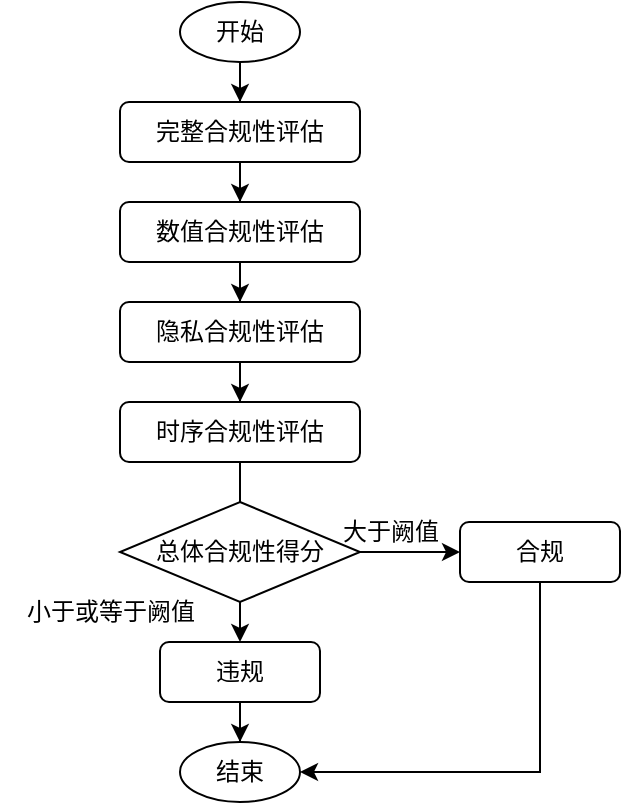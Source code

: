 <mxfile version="22.1.7" type="github" pages="4">
  <diagram name="第 1 页" id="duYfF738FFXLdUVlWwJw">
    <mxGraphModel dx="808" dy="350" grid="1" gridSize="10" guides="1" tooltips="1" connect="1" arrows="1" fold="1" page="1" pageScale="1" pageWidth="827" pageHeight="1169" math="0" shadow="0">
      <root>
        <mxCell id="0" />
        <mxCell id="1" parent="0" />
        <mxCell id="S93av5Pd2ih0I8A_oCEs-7" style="edgeStyle=orthogonalEdgeStyle;rounded=0;orthogonalLoop=1;jettySize=auto;html=1;" parent="1" source="S93av5Pd2ih0I8A_oCEs-1" target="S93av5Pd2ih0I8A_oCEs-2" edge="1">
          <mxGeometry relative="1" as="geometry" />
        </mxCell>
        <mxCell id="S93av5Pd2ih0I8A_oCEs-1" value="完整合规性评估" style="rounded=1;whiteSpace=wrap;html=1;" parent="1" vertex="1">
          <mxGeometry x="240" y="160" width="120" height="30" as="geometry" />
        </mxCell>
        <mxCell id="S93av5Pd2ih0I8A_oCEs-8" style="edgeStyle=orthogonalEdgeStyle;rounded=0;orthogonalLoop=1;jettySize=auto;html=1;" parent="1" source="S93av5Pd2ih0I8A_oCEs-2" target="S93av5Pd2ih0I8A_oCEs-4" edge="1">
          <mxGeometry relative="1" as="geometry" />
        </mxCell>
        <mxCell id="S93av5Pd2ih0I8A_oCEs-2" value="数值合规性评估" style="rounded=1;whiteSpace=wrap;html=1;" parent="1" vertex="1">
          <mxGeometry x="240" y="210" width="120" height="30" as="geometry" />
        </mxCell>
        <mxCell id="S93av5Pd2ih0I8A_oCEs-10" style="edgeStyle=orthogonalEdgeStyle;rounded=0;orthogonalLoop=1;jettySize=auto;html=1;entryX=0.5;entryY=0;entryDx=0;entryDy=0;" parent="1" source="S93av5Pd2ih0I8A_oCEs-3" edge="1">
          <mxGeometry relative="1" as="geometry">
            <mxPoint x="300" y="400" as="targetPoint" />
          </mxGeometry>
        </mxCell>
        <mxCell id="S93av5Pd2ih0I8A_oCEs-3" value="时序合规性评估" style="rounded=1;whiteSpace=wrap;html=1;" parent="1" vertex="1">
          <mxGeometry x="240" y="310" width="120" height="30" as="geometry" />
        </mxCell>
        <mxCell id="S93av5Pd2ih0I8A_oCEs-9" style="edgeStyle=orthogonalEdgeStyle;rounded=0;orthogonalLoop=1;jettySize=auto;html=1;entryX=0.5;entryY=0;entryDx=0;entryDy=0;" parent="1" source="S93av5Pd2ih0I8A_oCEs-4" target="S93av5Pd2ih0I8A_oCEs-3" edge="1">
          <mxGeometry relative="1" as="geometry" />
        </mxCell>
        <mxCell id="S93av5Pd2ih0I8A_oCEs-4" value="隐私合规性评估" style="rounded=1;whiteSpace=wrap;html=1;" parent="1" vertex="1">
          <mxGeometry x="240" y="260" width="120" height="30" as="geometry" />
        </mxCell>
        <mxCell id="S93av5Pd2ih0I8A_oCEs-12" style="edgeStyle=orthogonalEdgeStyle;rounded=0;orthogonalLoop=1;jettySize=auto;html=1;entryX=0.5;entryY=0;entryDx=0;entryDy=0;" parent="1" source="S93av5Pd2ih0I8A_oCEs-11" target="S93av5Pd2ih0I8A_oCEs-1" edge="1">
          <mxGeometry relative="1" as="geometry" />
        </mxCell>
        <mxCell id="S93av5Pd2ih0I8A_oCEs-11" value="开始" style="ellipse;whiteSpace=wrap;html=1;" parent="1" vertex="1">
          <mxGeometry x="270" y="110" width="60" height="30" as="geometry" />
        </mxCell>
        <mxCell id="S93av5Pd2ih0I8A_oCEs-13" value="结束" style="ellipse;whiteSpace=wrap;html=1;" parent="1" vertex="1">
          <mxGeometry x="270" y="480" width="60" height="30" as="geometry" />
        </mxCell>
        <mxCell id="RI4J65ae3wJjC9MfnjZI-4" style="edgeStyle=orthogonalEdgeStyle;rounded=0;orthogonalLoop=1;jettySize=auto;html=1;exitX=1;exitY=0.5;exitDx=0;exitDy=0;" edge="1" parent="1" source="RI4J65ae3wJjC9MfnjZI-1" target="RI4J65ae3wJjC9MfnjZI-2">
          <mxGeometry relative="1" as="geometry" />
        </mxCell>
        <mxCell id="RI4J65ae3wJjC9MfnjZI-6" style="edgeStyle=orthogonalEdgeStyle;rounded=0;orthogonalLoop=1;jettySize=auto;html=1;exitX=0.5;exitY=1;exitDx=0;exitDy=0;entryX=0.5;entryY=0;entryDx=0;entryDy=0;" edge="1" parent="1" source="RI4J65ae3wJjC9MfnjZI-1" target="RI4J65ae3wJjC9MfnjZI-3">
          <mxGeometry relative="1" as="geometry" />
        </mxCell>
        <mxCell id="RI4J65ae3wJjC9MfnjZI-1" value="总体合规性得分" style="rhombus;whiteSpace=wrap;html=1;" vertex="1" parent="1">
          <mxGeometry x="240" y="360" width="120" height="50" as="geometry" />
        </mxCell>
        <mxCell id="RI4J65ae3wJjC9MfnjZI-9" style="edgeStyle=orthogonalEdgeStyle;rounded=0;orthogonalLoop=1;jettySize=auto;html=1;entryX=1;entryY=0.5;entryDx=0;entryDy=0;" edge="1" parent="1" source="RI4J65ae3wJjC9MfnjZI-2" target="S93av5Pd2ih0I8A_oCEs-13">
          <mxGeometry relative="1" as="geometry">
            <Array as="points">
              <mxPoint x="450" y="495" />
            </Array>
          </mxGeometry>
        </mxCell>
        <mxCell id="RI4J65ae3wJjC9MfnjZI-2" value="合规" style="rounded=1;whiteSpace=wrap;html=1;" vertex="1" parent="1">
          <mxGeometry x="410" y="370" width="80" height="30" as="geometry" />
        </mxCell>
        <mxCell id="RI4J65ae3wJjC9MfnjZI-8" style="edgeStyle=orthogonalEdgeStyle;rounded=0;orthogonalLoop=1;jettySize=auto;html=1;entryX=0.5;entryY=0;entryDx=0;entryDy=0;" edge="1" parent="1" source="RI4J65ae3wJjC9MfnjZI-3" target="S93av5Pd2ih0I8A_oCEs-13">
          <mxGeometry relative="1" as="geometry" />
        </mxCell>
        <mxCell id="RI4J65ae3wJjC9MfnjZI-3" value="违规" style="rounded=1;whiteSpace=wrap;html=1;" vertex="1" parent="1">
          <mxGeometry x="260" y="430" width="80" height="30" as="geometry" />
        </mxCell>
        <mxCell id="RI4J65ae3wJjC9MfnjZI-5" value="大于阙值" style="text;html=1;align=center;verticalAlign=middle;resizable=0;points=[];autosize=1;strokeColor=none;fillColor=none;" vertex="1" parent="1">
          <mxGeometry x="340" y="360" width="70" height="30" as="geometry" />
        </mxCell>
        <mxCell id="RI4J65ae3wJjC9MfnjZI-7" value="小于或等于阙值" style="text;html=1;align=center;verticalAlign=middle;resizable=0;points=[];autosize=1;strokeColor=none;fillColor=none;" vertex="1" parent="1">
          <mxGeometry x="180" y="400" width="110" height="30" as="geometry" />
        </mxCell>
      </root>
    </mxGraphModel>
  </diagram>
  <diagram id="mF9gMwfxwTOwPjRndG5x" name="第 2 页">
    <mxGraphModel dx="808" dy="350" grid="1" gridSize="10" guides="1" tooltips="1" connect="1" arrows="1" fold="1" page="1" pageScale="1" pageWidth="827" pageHeight="1169" math="0" shadow="0">
      <root>
        <mxCell id="0" />
        <mxCell id="1" parent="0" />
        <mxCell id="R7eW29wTfnAi3ksOzGpQ-1" value="" style="shape=table;startSize=0;container=1;collapsible=0;childLayout=tableLayout;" parent="1" vertex="1">
          <mxGeometry x="80" y="110" width="320" height="240" as="geometry" />
        </mxCell>
        <mxCell id="R7eW29wTfnAi3ksOzGpQ-2" value="" style="shape=tableRow;horizontal=0;startSize=0;swimlaneHead=0;swimlaneBody=0;strokeColor=inherit;top=0;left=0;bottom=0;right=0;collapsible=0;dropTarget=0;fillColor=none;points=[[0,0.5],[1,0.5]];portConstraint=eastwest;" parent="R7eW29wTfnAi3ksOzGpQ-1" vertex="1">
          <mxGeometry width="320" height="40" as="geometry" />
        </mxCell>
        <mxCell id="R7eW29wTfnAi3ksOzGpQ-3" value="样品名称" style="shape=partialRectangle;html=1;whiteSpace=wrap;connectable=0;strokeColor=inherit;overflow=hidden;fillColor=none;top=0;left=0;bottom=0;right=0;pointerEvents=1;" parent="R7eW29wTfnAi3ksOzGpQ-2" vertex="1">
          <mxGeometry width="60" height="40" as="geometry">
            <mxRectangle width="60" height="40" as="alternateBounds" />
          </mxGeometry>
        </mxCell>
        <mxCell id="R7eW29wTfnAi3ksOzGpQ-4" value="氢化煤油" style="shape=partialRectangle;html=1;whiteSpace=wrap;connectable=0;strokeColor=inherit;overflow=hidden;fillColor=none;top=0;left=0;bottom=0;right=0;pointerEvents=1;" parent="R7eW29wTfnAi3ksOzGpQ-2" vertex="1">
          <mxGeometry x="60" width="100" height="40" as="geometry">
            <mxRectangle width="100" height="40" as="alternateBounds" />
          </mxGeometry>
        </mxCell>
        <mxCell id="R7eW29wTfnAi3ksOzGpQ-5" value="测试编号" style="shape=partialRectangle;html=1;whiteSpace=wrap;connectable=0;strokeColor=inherit;overflow=hidden;fillColor=none;top=0;left=0;bottom=0;right=0;pointerEvents=1;" parent="R7eW29wTfnAi3ksOzGpQ-2" vertex="1">
          <mxGeometry x="160" width="60" height="40" as="geometry">
            <mxRectangle width="60" height="40" as="alternateBounds" />
          </mxGeometry>
        </mxCell>
        <mxCell id="R7eW29wTfnAi3ksOzGpQ-6" value="xxxx-xxxx" style="shape=partialRectangle;html=1;whiteSpace=wrap;connectable=0;strokeColor=inherit;overflow=hidden;fillColor=none;top=0;left=0;bottom=0;right=0;pointerEvents=1;" parent="R7eW29wTfnAi3ksOzGpQ-2" vertex="1">
          <mxGeometry x="220" width="100" height="40" as="geometry">
            <mxRectangle width="100" height="40" as="alternateBounds" />
          </mxGeometry>
        </mxCell>
        <mxCell id="R7eW29wTfnAi3ksOzGpQ-7" value="" style="shape=tableRow;horizontal=0;startSize=0;swimlaneHead=0;swimlaneBody=0;strokeColor=inherit;top=0;left=0;bottom=0;right=0;collapsible=0;dropTarget=0;fillColor=none;points=[[0,0.5],[1,0.5]];portConstraint=eastwest;" parent="R7eW29wTfnAi3ksOzGpQ-1" vertex="1">
          <mxGeometry y="40" width="320" height="40" as="geometry" />
        </mxCell>
        <mxCell id="R7eW29wTfnAi3ksOzGpQ-8" value="委托单位" style="shape=partialRectangle;html=1;whiteSpace=wrap;connectable=0;strokeColor=inherit;overflow=hidden;fillColor=none;top=0;left=0;bottom=0;right=0;pointerEvents=1;" parent="R7eW29wTfnAi3ksOzGpQ-7" vertex="1">
          <mxGeometry width="60" height="40" as="geometry">
            <mxRectangle width="60" height="40" as="alternateBounds" />
          </mxGeometry>
        </mxCell>
        <mxCell id="R7eW29wTfnAi3ksOzGpQ-9" value="公司A" style="shape=partialRectangle;html=1;whiteSpace=wrap;connectable=0;strokeColor=inherit;overflow=hidden;fillColor=none;top=0;left=0;bottom=0;right=0;pointerEvents=1;" parent="R7eW29wTfnAi3ksOzGpQ-7" vertex="1">
          <mxGeometry x="60" width="100" height="40" as="geometry">
            <mxRectangle width="100" height="40" as="alternateBounds" />
          </mxGeometry>
        </mxCell>
        <mxCell id="R7eW29wTfnAi3ksOzGpQ-10" value="委托单位地址" style="shape=partialRectangle;html=1;whiteSpace=wrap;connectable=0;strokeColor=inherit;overflow=hidden;fillColor=none;top=0;left=0;bottom=0;right=0;pointerEvents=1;" parent="R7eW29wTfnAi3ksOzGpQ-7" vertex="1">
          <mxGeometry x="160" width="60" height="40" as="geometry">
            <mxRectangle width="60" height="40" as="alternateBounds" />
          </mxGeometry>
        </mxCell>
        <mxCell id="R7eW29wTfnAi3ksOzGpQ-11" value="具体地址" style="shape=partialRectangle;html=1;whiteSpace=wrap;connectable=0;strokeColor=inherit;overflow=hidden;fillColor=none;top=0;left=0;bottom=0;right=0;pointerEvents=1;" parent="R7eW29wTfnAi3ksOzGpQ-7" vertex="1">
          <mxGeometry x="220" width="100" height="40" as="geometry">
            <mxRectangle width="100" height="40" as="alternateBounds" />
          </mxGeometry>
        </mxCell>
        <mxCell id="R7eW29wTfnAi3ksOzGpQ-12" value="" style="shape=tableRow;horizontal=0;startSize=0;swimlaneHead=0;swimlaneBody=0;strokeColor=inherit;top=0;left=0;bottom=0;right=0;collapsible=0;dropTarget=0;fillColor=none;points=[[0,0.5],[1,0.5]];portConstraint=eastwest;" parent="R7eW29wTfnAi3ksOzGpQ-1" vertex="1">
          <mxGeometry y="80" width="320" height="40" as="geometry" />
        </mxCell>
        <mxCell id="R7eW29wTfnAi3ksOzGpQ-13" value="生产单位" style="shape=partialRectangle;html=1;whiteSpace=wrap;connectable=0;strokeColor=inherit;overflow=hidden;fillColor=none;top=0;left=0;bottom=0;right=0;pointerEvents=1;" parent="R7eW29wTfnAi3ksOzGpQ-12" vertex="1">
          <mxGeometry width="60" height="40" as="geometry">
            <mxRectangle width="60" height="40" as="alternateBounds" />
          </mxGeometry>
        </mxCell>
        <mxCell id="R7eW29wTfnAi3ksOzGpQ-14" value="公司B" style="shape=partialRectangle;html=1;whiteSpace=wrap;connectable=0;strokeColor=inherit;overflow=hidden;fillColor=none;top=0;left=0;bottom=0;right=0;pointerEvents=1;" parent="R7eW29wTfnAi3ksOzGpQ-12" vertex="1">
          <mxGeometry x="60" width="100" height="40" as="geometry">
            <mxRectangle width="100" height="40" as="alternateBounds" />
          </mxGeometry>
        </mxCell>
        <mxCell id="R7eW29wTfnAi3ksOzGpQ-15" value="生产单位地址" style="shape=partialRectangle;html=1;whiteSpace=wrap;connectable=0;strokeColor=inherit;overflow=hidden;fillColor=none;top=0;left=0;bottom=0;right=0;pointerEvents=1;" parent="R7eW29wTfnAi3ksOzGpQ-12" vertex="1">
          <mxGeometry x="160" width="60" height="40" as="geometry">
            <mxRectangle width="60" height="40" as="alternateBounds" />
          </mxGeometry>
        </mxCell>
        <mxCell id="R7eW29wTfnAi3ksOzGpQ-16" value="具体地址" style="shape=partialRectangle;html=1;whiteSpace=wrap;connectable=0;strokeColor=inherit;overflow=hidden;fillColor=none;top=0;left=0;bottom=0;right=0;pointerEvents=1;" parent="R7eW29wTfnAi3ksOzGpQ-12" vertex="1">
          <mxGeometry x="220" width="100" height="40" as="geometry">
            <mxRectangle width="100" height="40" as="alternateBounds" />
          </mxGeometry>
        </mxCell>
        <mxCell id="R7eW29wTfnAi3ksOzGpQ-17" value="" style="shape=tableRow;horizontal=0;startSize=0;swimlaneHead=0;swimlaneBody=0;strokeColor=inherit;top=0;left=0;bottom=0;right=0;collapsible=0;dropTarget=0;fillColor=none;points=[[0,0.5],[1,0.5]];portConstraint=eastwest;" parent="R7eW29wTfnAi3ksOzGpQ-1" vertex="1">
          <mxGeometry y="120" width="320" height="40" as="geometry" />
        </mxCell>
        <mxCell id="R7eW29wTfnAi3ksOzGpQ-18" value="样品描述" style="shape=partialRectangle;html=1;whiteSpace=wrap;connectable=0;strokeColor=inherit;overflow=hidden;fillColor=none;top=0;left=0;bottom=0;right=0;pointerEvents=1;" parent="R7eW29wTfnAi3ksOzGpQ-17" vertex="1">
          <mxGeometry width="60" height="40" as="geometry">
            <mxRectangle width="60" height="40" as="alternateBounds" />
          </mxGeometry>
        </mxCell>
        <mxCell id="R7eW29wTfnAi3ksOzGpQ-19" value="完好" style="shape=partialRectangle;html=1;whiteSpace=wrap;connectable=0;strokeColor=inherit;overflow=hidden;fillColor=none;top=0;left=0;bottom=0;right=0;pointerEvents=1;" parent="R7eW29wTfnAi3ksOzGpQ-17" vertex="1">
          <mxGeometry x="60" width="100" height="40" as="geometry">
            <mxRectangle width="100" height="40" as="alternateBounds" />
          </mxGeometry>
        </mxCell>
        <mxCell id="R7eW29wTfnAi3ksOzGpQ-20" value="样品数量" style="shape=partialRectangle;html=1;whiteSpace=wrap;connectable=0;strokeColor=inherit;overflow=hidden;fillColor=none;top=0;left=0;bottom=0;right=0;pointerEvents=1;" parent="R7eW29wTfnAi3ksOzGpQ-17" vertex="1">
          <mxGeometry x="160" width="60" height="40" as="geometry">
            <mxRectangle width="60" height="40" as="alternateBounds" />
          </mxGeometry>
        </mxCell>
        <mxCell id="R7eW29wTfnAi3ksOzGpQ-21" value="1" style="shape=partialRectangle;html=1;whiteSpace=wrap;connectable=0;strokeColor=inherit;overflow=hidden;fillColor=none;top=0;left=0;bottom=0;right=0;pointerEvents=1;" parent="R7eW29wTfnAi3ksOzGpQ-17" vertex="1">
          <mxGeometry x="220" width="100" height="40" as="geometry">
            <mxRectangle width="100" height="40" as="alternateBounds" />
          </mxGeometry>
        </mxCell>
        <mxCell id="R7eW29wTfnAi3ksOzGpQ-22" value="" style="shape=tableRow;horizontal=0;startSize=0;swimlaneHead=0;swimlaneBody=0;strokeColor=inherit;top=0;left=0;bottom=0;right=0;collapsible=0;dropTarget=0;fillColor=none;points=[[0,0.5],[1,0.5]];portConstraint=eastwest;" parent="R7eW29wTfnAi3ksOzGpQ-1" vertex="1">
          <mxGeometry y="160" width="320" height="40" as="geometry" />
        </mxCell>
        <mxCell id="R7eW29wTfnAi3ksOzGpQ-23" value="测试依据" style="shape=partialRectangle;html=1;whiteSpace=wrap;connectable=0;strokeColor=inherit;overflow=hidden;fillColor=none;top=0;left=0;bottom=0;right=0;pointerEvents=1;" parent="R7eW29wTfnAi3ksOzGpQ-22" vertex="1">
          <mxGeometry width="60" height="40" as="geometry">
            <mxRectangle width="60" height="40" as="alternateBounds" />
          </mxGeometry>
        </mxCell>
        <mxCell id="R7eW29wTfnAi3ksOzGpQ-24" value="Q/BH(10)JD-1502B09-2020" style="shape=partialRectangle;html=1;whiteSpace=wrap;connectable=0;strokeColor=inherit;overflow=hidden;fillColor=none;top=0;left=0;bottom=0;right=0;pointerEvents=1;rowspan=1;colspan=3;" parent="R7eW29wTfnAi3ksOzGpQ-22" vertex="1">
          <mxGeometry x="60" width="260" height="40" as="geometry">
            <mxRectangle width="100" height="40" as="alternateBounds" />
          </mxGeometry>
        </mxCell>
        <mxCell id="R7eW29wTfnAi3ksOzGpQ-25" value="" style="shape=partialRectangle;html=1;whiteSpace=wrap;connectable=0;strokeColor=inherit;overflow=hidden;fillColor=none;top=0;left=0;bottom=0;right=0;pointerEvents=1;" parent="R7eW29wTfnAi3ksOzGpQ-22" vertex="1" visible="0">
          <mxGeometry x="160" width="60" height="40" as="geometry">
            <mxRectangle width="60" height="40" as="alternateBounds" />
          </mxGeometry>
        </mxCell>
        <mxCell id="R7eW29wTfnAi3ksOzGpQ-26" value="" style="shape=partialRectangle;html=1;whiteSpace=wrap;connectable=0;strokeColor=inherit;overflow=hidden;fillColor=none;top=0;left=0;bottom=0;right=0;pointerEvents=1;" parent="R7eW29wTfnAi3ksOzGpQ-22" vertex="1" visible="0">
          <mxGeometry x="220" width="100" height="40" as="geometry">
            <mxRectangle width="100" height="40" as="alternateBounds" />
          </mxGeometry>
        </mxCell>
        <mxCell id="R7eW29wTfnAi3ksOzGpQ-27" value="" style="shape=tableRow;horizontal=0;startSize=0;swimlaneHead=0;swimlaneBody=0;strokeColor=inherit;top=0;left=0;bottom=0;right=0;collapsible=0;dropTarget=0;fillColor=none;points=[[0,0.5],[1,0.5]];portConstraint=eastwest;" parent="R7eW29wTfnAi3ksOzGpQ-1" vertex="1">
          <mxGeometry y="200" width="320" height="40" as="geometry" />
        </mxCell>
        <mxCell id="R7eW29wTfnAi3ksOzGpQ-28" value="&lt;table&gt;&lt;tbody&gt;&lt;tr&gt;&lt;td&gt;测试项目&lt;/td&gt;&lt;/tr&gt;&lt;/tbody&gt;&lt;/table&gt;" style="shape=partialRectangle;html=1;whiteSpace=wrap;connectable=0;strokeColor=inherit;overflow=hidden;fillColor=none;top=0;left=0;bottom=0;right=0;pointerEvents=1;" parent="R7eW29wTfnAi3ksOzGpQ-27" vertex="1">
          <mxGeometry width="60" height="40" as="geometry">
            <mxRectangle width="60" height="40" as="alternateBounds" />
          </mxGeometry>
        </mxCell>
        <mxCell id="R7eW29wTfnAi3ksOzGpQ-29" value="分子式、密度、粘度、蒸馏（常压下）" style="shape=partialRectangle;html=1;whiteSpace=wrap;connectable=0;strokeColor=inherit;overflow=hidden;fillColor=none;top=0;left=0;bottom=0;right=0;pointerEvents=1;rowspan=1;colspan=3;" parent="R7eW29wTfnAi3ksOzGpQ-27" vertex="1">
          <mxGeometry x="60" width="260" height="40" as="geometry">
            <mxRectangle width="100" height="40" as="alternateBounds" />
          </mxGeometry>
        </mxCell>
        <mxCell id="R7eW29wTfnAi3ksOzGpQ-30" value="" style="shape=partialRectangle;html=1;whiteSpace=wrap;connectable=0;strokeColor=inherit;overflow=hidden;fillColor=none;top=0;left=0;bottom=0;right=0;pointerEvents=1;" parent="R7eW29wTfnAi3ksOzGpQ-27" vertex="1" visible="0">
          <mxGeometry x="160" width="60" height="40" as="geometry">
            <mxRectangle width="60" height="40" as="alternateBounds" />
          </mxGeometry>
        </mxCell>
        <mxCell id="R7eW29wTfnAi3ksOzGpQ-31" value="" style="shape=partialRectangle;html=1;whiteSpace=wrap;connectable=0;strokeColor=inherit;overflow=hidden;fillColor=none;top=0;left=0;bottom=0;right=0;pointerEvents=1;" parent="R7eW29wTfnAi3ksOzGpQ-27" vertex="1" visible="0">
          <mxGeometry x="220" width="100" height="40" as="geometry">
            <mxRectangle width="100" height="40" as="alternateBounds" />
          </mxGeometry>
        </mxCell>
        <mxCell id="R7eW29wTfnAi3ksOzGpQ-33" value="" style="shape=table;startSize=0;container=1;collapsible=0;childLayout=tableLayout;" parent="1" vertex="1">
          <mxGeometry x="80" y="350" width="320" height="200" as="geometry" />
        </mxCell>
        <mxCell id="R7eW29wTfnAi3ksOzGpQ-34" value="" style="shape=tableRow;horizontal=0;startSize=0;swimlaneHead=0;swimlaneBody=0;strokeColor=inherit;top=0;left=0;bottom=0;right=0;collapsible=0;dropTarget=0;fillColor=none;points=[[0,0.5],[1,0.5]];portConstraint=eastwest;" parent="R7eW29wTfnAi3ksOzGpQ-33" vertex="1">
          <mxGeometry width="320" height="40" as="geometry" />
        </mxCell>
        <mxCell id="R7eW29wTfnAi3ksOzGpQ-59" value="测&lt;br&gt;试&lt;br&gt;结&lt;br&gt;论" style="shape=partialRectangle;html=1;whiteSpace=wrap;connectable=0;strokeColor=inherit;overflow=hidden;fillColor=none;top=0;left=0;bottom=0;right=0;pointerEvents=1;rowspan=5;colspan=1;" parent="R7eW29wTfnAi3ksOzGpQ-34" vertex="1">
          <mxGeometry width="30" height="200" as="geometry">
            <mxRectangle width="30" height="40" as="alternateBounds" />
          </mxGeometry>
        </mxCell>
        <mxCell id="R7eW29wTfnAi3ksOzGpQ-35" value="序号" style="shape=partialRectangle;html=1;whiteSpace=wrap;connectable=0;strokeColor=inherit;overflow=hidden;fillColor=none;top=0;left=0;bottom=0;right=0;pointerEvents=1;" parent="R7eW29wTfnAi3ksOzGpQ-34" vertex="1">
          <mxGeometry x="30" width="40" height="40" as="geometry">
            <mxRectangle width="40" height="40" as="alternateBounds" />
          </mxGeometry>
        </mxCell>
        <mxCell id="R7eW29wTfnAi3ksOzGpQ-36" value="测试项目" style="shape=partialRectangle;html=1;whiteSpace=wrap;connectable=0;strokeColor=inherit;overflow=hidden;fillColor=none;top=0;left=0;bottom=0;right=0;pointerEvents=1;" parent="R7eW29wTfnAi3ksOzGpQ-34" vertex="1">
          <mxGeometry x="70" width="90" height="40" as="geometry">
            <mxRectangle width="90" height="40" as="alternateBounds" />
          </mxGeometry>
        </mxCell>
        <mxCell id="R7eW29wTfnAi3ksOzGpQ-37" value="单位" style="shape=partialRectangle;html=1;whiteSpace=wrap;connectable=0;strokeColor=inherit;overflow=hidden;fillColor=none;top=0;left=0;bottom=0;right=0;pointerEvents=1;" parent="R7eW29wTfnAi3ksOzGpQ-34" vertex="1">
          <mxGeometry x="160" width="70" height="40" as="geometry">
            <mxRectangle width="70" height="40" as="alternateBounds" />
          </mxGeometry>
        </mxCell>
        <mxCell id="R7eW29wTfnAi3ksOzGpQ-46" value="测试结果" style="shape=partialRectangle;html=1;whiteSpace=wrap;connectable=0;strokeColor=inherit;overflow=hidden;fillColor=none;top=0;left=0;bottom=0;right=0;pointerEvents=1;" parent="R7eW29wTfnAi3ksOzGpQ-34" vertex="1">
          <mxGeometry x="230" width="90" height="40" as="geometry">
            <mxRectangle width="90" height="40" as="alternateBounds" />
          </mxGeometry>
        </mxCell>
        <mxCell id="R7eW29wTfnAi3ksOzGpQ-38" value="" style="shape=tableRow;horizontal=0;startSize=0;swimlaneHead=0;swimlaneBody=0;strokeColor=inherit;top=0;left=0;bottom=0;right=0;collapsible=0;dropTarget=0;fillColor=none;points=[[0,0.5],[1,0.5]];portConstraint=eastwest;" parent="R7eW29wTfnAi3ksOzGpQ-33" vertex="1">
          <mxGeometry y="40" width="320" height="40" as="geometry" />
        </mxCell>
        <mxCell id="R7eW29wTfnAi3ksOzGpQ-60" style="shape=partialRectangle;html=1;whiteSpace=wrap;connectable=0;strokeColor=inherit;overflow=hidden;fillColor=none;top=0;left=0;bottom=0;right=0;pointerEvents=1;" parent="R7eW29wTfnAi3ksOzGpQ-38" vertex="1" visible="0">
          <mxGeometry width="30" height="40" as="geometry">
            <mxRectangle width="30" height="40" as="alternateBounds" />
          </mxGeometry>
        </mxCell>
        <mxCell id="R7eW29wTfnAi3ksOzGpQ-39" value="1" style="shape=partialRectangle;html=1;whiteSpace=wrap;connectable=0;strokeColor=inherit;overflow=hidden;fillColor=none;top=0;left=0;bottom=0;right=0;pointerEvents=1;" parent="R7eW29wTfnAi3ksOzGpQ-38" vertex="1">
          <mxGeometry x="30" width="40" height="40" as="geometry">
            <mxRectangle width="40" height="40" as="alternateBounds" />
          </mxGeometry>
        </mxCell>
        <mxCell id="R7eW29wTfnAi3ksOzGpQ-40" value="分子式" style="shape=partialRectangle;html=1;whiteSpace=wrap;connectable=0;strokeColor=inherit;overflow=hidden;fillColor=none;top=0;left=0;bottom=0;right=0;pointerEvents=1;" parent="R7eW29wTfnAi3ksOzGpQ-38" vertex="1">
          <mxGeometry x="70" width="90" height="40" as="geometry">
            <mxRectangle width="90" height="40" as="alternateBounds" />
          </mxGeometry>
        </mxCell>
        <mxCell id="R7eW29wTfnAi3ksOzGpQ-41" value="/" style="shape=partialRectangle;html=1;whiteSpace=wrap;connectable=0;strokeColor=inherit;overflow=hidden;fillColor=none;top=0;left=0;bottom=0;right=0;pointerEvents=1;" parent="R7eW29wTfnAi3ksOzGpQ-38" vertex="1">
          <mxGeometry x="160" width="70" height="40" as="geometry">
            <mxRectangle width="70" height="40" as="alternateBounds" />
          </mxGeometry>
        </mxCell>
        <mxCell id="R7eW29wTfnAi3ksOzGpQ-47" value="以C&lt;sub&gt;12&lt;/sub&gt;H&lt;sub&gt;26&lt;/sub&gt;计" style="shape=partialRectangle;html=1;whiteSpace=wrap;connectable=0;strokeColor=inherit;overflow=hidden;fillColor=none;top=0;left=0;bottom=0;right=0;pointerEvents=1;" parent="R7eW29wTfnAi3ksOzGpQ-38" vertex="1">
          <mxGeometry x="230" width="90" height="40" as="geometry">
            <mxRectangle width="90" height="40" as="alternateBounds" />
          </mxGeometry>
        </mxCell>
        <mxCell id="R7eW29wTfnAi3ksOzGpQ-42" value="" style="shape=tableRow;horizontal=0;startSize=0;swimlaneHead=0;swimlaneBody=0;strokeColor=inherit;top=0;left=0;bottom=0;right=0;collapsible=0;dropTarget=0;fillColor=none;points=[[0,0.5],[1,0.5]];portConstraint=eastwest;" parent="R7eW29wTfnAi3ksOzGpQ-33" vertex="1">
          <mxGeometry y="80" width="320" height="40" as="geometry" />
        </mxCell>
        <mxCell id="R7eW29wTfnAi3ksOzGpQ-61" style="shape=partialRectangle;html=1;whiteSpace=wrap;connectable=0;strokeColor=inherit;overflow=hidden;fillColor=none;top=0;left=0;bottom=0;right=0;pointerEvents=1;" parent="R7eW29wTfnAi3ksOzGpQ-42" vertex="1" visible="0">
          <mxGeometry width="30" height="40" as="geometry">
            <mxRectangle width="30" height="40" as="alternateBounds" />
          </mxGeometry>
        </mxCell>
        <mxCell id="R7eW29wTfnAi3ksOzGpQ-43" value="2" style="shape=partialRectangle;html=1;whiteSpace=wrap;connectable=0;strokeColor=inherit;overflow=hidden;fillColor=none;top=0;left=0;bottom=0;right=0;pointerEvents=1;" parent="R7eW29wTfnAi3ksOzGpQ-42" vertex="1">
          <mxGeometry x="30" width="40" height="40" as="geometry">
            <mxRectangle width="40" height="40" as="alternateBounds" />
          </mxGeometry>
        </mxCell>
        <mxCell id="R7eW29wTfnAi3ksOzGpQ-44" value="密度" style="shape=partialRectangle;html=1;whiteSpace=wrap;connectable=0;strokeColor=inherit;overflow=hidden;fillColor=none;top=0;left=0;bottom=0;right=0;pointerEvents=1;" parent="R7eW29wTfnAi3ksOzGpQ-42" vertex="1">
          <mxGeometry x="70" width="90" height="40" as="geometry">
            <mxRectangle width="90" height="40" as="alternateBounds" />
          </mxGeometry>
        </mxCell>
        <mxCell id="R7eW29wTfnAi3ksOzGpQ-45" value="&lt;br&gt;&lt;span style=&quot;color: rgb(0, 0, 0); font-family: Helvetica; font-size: 12px; font-style: normal; font-variant-ligatures: normal; font-variant-caps: normal; font-weight: 400; letter-spacing: normal; orphans: 2; text-align: center; text-indent: 0px; text-transform: none; widows: 2; word-spacing: 0px; -webkit-text-stroke-width: 0px; background-color: rgb(251, 251, 251); text-decoration-thickness: initial; text-decoration-style: initial; text-decoration-color: initial; float: none; display: inline !important;&quot;&gt;g/cm&lt;sup&gt;3&lt;/sup&gt;&lt;/span&gt;&lt;br&gt;" style="shape=partialRectangle;html=1;whiteSpace=wrap;connectable=0;strokeColor=inherit;overflow=hidden;fillColor=none;top=0;left=0;bottom=0;right=0;pointerEvents=1;" parent="R7eW29wTfnAi3ksOzGpQ-42" vertex="1">
          <mxGeometry x="160" width="70" height="40" as="geometry">
            <mxRectangle width="70" height="40" as="alternateBounds" />
          </mxGeometry>
        </mxCell>
        <mxCell id="R7eW29wTfnAi3ksOzGpQ-48" value="0.763" style="shape=partialRectangle;html=1;whiteSpace=wrap;connectable=0;strokeColor=inherit;overflow=hidden;fillColor=none;top=0;left=0;bottom=0;right=0;pointerEvents=1;" parent="R7eW29wTfnAi3ksOzGpQ-42" vertex="1">
          <mxGeometry x="230" width="90" height="40" as="geometry">
            <mxRectangle width="90" height="40" as="alternateBounds" />
          </mxGeometry>
        </mxCell>
        <mxCell id="R7eW29wTfnAi3ksOzGpQ-54" style="shape=tableRow;horizontal=0;startSize=0;swimlaneHead=0;swimlaneBody=0;strokeColor=inherit;top=0;left=0;bottom=0;right=0;collapsible=0;dropTarget=0;fillColor=none;points=[[0,0.5],[1,0.5]];portConstraint=eastwest;" parent="R7eW29wTfnAi3ksOzGpQ-33" vertex="1">
          <mxGeometry y="120" width="320" height="40" as="geometry" />
        </mxCell>
        <mxCell id="R7eW29wTfnAi3ksOzGpQ-62" style="shape=partialRectangle;html=1;whiteSpace=wrap;connectable=0;strokeColor=inherit;overflow=hidden;fillColor=none;top=0;left=0;bottom=0;right=0;pointerEvents=1;" parent="R7eW29wTfnAi3ksOzGpQ-54" vertex="1" visible="0">
          <mxGeometry width="30" height="40" as="geometry">
            <mxRectangle width="30" height="40" as="alternateBounds" />
          </mxGeometry>
        </mxCell>
        <mxCell id="R7eW29wTfnAi3ksOzGpQ-55" value="3" style="shape=partialRectangle;html=1;whiteSpace=wrap;connectable=0;strokeColor=inherit;overflow=hidden;fillColor=none;top=0;left=0;bottom=0;right=0;pointerEvents=1;" parent="R7eW29wTfnAi3ksOzGpQ-54" vertex="1">
          <mxGeometry x="30" width="40" height="40" as="geometry">
            <mxRectangle width="40" height="40" as="alternateBounds" />
          </mxGeometry>
        </mxCell>
        <mxCell id="R7eW29wTfnAi3ksOzGpQ-56" value="粘度（25℃）" style="shape=partialRectangle;html=1;whiteSpace=wrap;connectable=0;strokeColor=inherit;overflow=hidden;fillColor=none;top=0;left=0;bottom=0;right=0;pointerEvents=1;" parent="R7eW29wTfnAi3ksOzGpQ-54" vertex="1">
          <mxGeometry x="70" width="90" height="40" as="geometry">
            <mxRectangle width="90" height="40" as="alternateBounds" />
          </mxGeometry>
        </mxCell>
        <mxCell id="R7eW29wTfnAi3ksOzGpQ-57" value="N*S/m&lt;sup&gt;2&lt;/sup&gt;" style="shape=partialRectangle;html=1;whiteSpace=wrap;connectable=0;strokeColor=inherit;overflow=hidden;fillColor=none;top=0;left=0;bottom=0;right=0;pointerEvents=1;" parent="R7eW29wTfnAi3ksOzGpQ-54" vertex="1">
          <mxGeometry x="160" width="70" height="40" as="geometry">
            <mxRectangle width="70" height="40" as="alternateBounds" />
          </mxGeometry>
        </mxCell>
        <mxCell id="R7eW29wTfnAi3ksOzGpQ-58" value="1.82*10&lt;sup&gt;-3&lt;/sup&gt;" style="shape=partialRectangle;html=1;whiteSpace=wrap;connectable=0;strokeColor=inherit;overflow=hidden;fillColor=none;top=0;left=0;bottom=0;right=0;pointerEvents=1;" parent="R7eW29wTfnAi3ksOzGpQ-54" vertex="1">
          <mxGeometry x="230" width="90" height="40" as="geometry">
            <mxRectangle width="90" height="40" as="alternateBounds" />
          </mxGeometry>
        </mxCell>
        <mxCell id="R7eW29wTfnAi3ksOzGpQ-49" style="shape=tableRow;horizontal=0;startSize=0;swimlaneHead=0;swimlaneBody=0;strokeColor=inherit;top=0;left=0;bottom=0;right=0;collapsible=0;dropTarget=0;fillColor=none;points=[[0,0.5],[1,0.5]];portConstraint=eastwest;" parent="R7eW29wTfnAi3ksOzGpQ-33" vertex="1">
          <mxGeometry y="160" width="320" height="40" as="geometry" />
        </mxCell>
        <mxCell id="R7eW29wTfnAi3ksOzGpQ-63" style="shape=partialRectangle;html=1;whiteSpace=wrap;connectable=0;strokeColor=inherit;overflow=hidden;fillColor=none;top=0;left=0;bottom=0;right=0;pointerEvents=1;" parent="R7eW29wTfnAi3ksOzGpQ-49" vertex="1" visible="0">
          <mxGeometry width="30" height="40" as="geometry">
            <mxRectangle width="30" height="40" as="alternateBounds" />
          </mxGeometry>
        </mxCell>
        <mxCell id="R7eW29wTfnAi3ksOzGpQ-50" value="4" style="shape=partialRectangle;html=1;whiteSpace=wrap;connectable=0;strokeColor=inherit;overflow=hidden;fillColor=none;top=0;left=0;bottom=0;right=0;pointerEvents=1;" parent="R7eW29wTfnAi3ksOzGpQ-49" vertex="1">
          <mxGeometry x="30" width="40" height="40" as="geometry">
            <mxRectangle width="40" height="40" as="alternateBounds" />
          </mxGeometry>
        </mxCell>
        <mxCell id="R7eW29wTfnAi3ksOzGpQ-51" value="蒸馏(常压下）" style="shape=partialRectangle;html=1;whiteSpace=wrap;connectable=0;strokeColor=inherit;overflow=hidden;fillColor=none;top=0;left=0;bottom=0;right=0;pointerEvents=1;" parent="R7eW29wTfnAi3ksOzGpQ-49" vertex="1">
          <mxGeometry x="70" width="90" height="40" as="geometry">
            <mxRectangle width="90" height="40" as="alternateBounds" />
          </mxGeometry>
        </mxCell>
        <mxCell id="R7eW29wTfnAi3ksOzGpQ-52" value="℃" style="shape=partialRectangle;html=1;whiteSpace=wrap;connectable=0;strokeColor=inherit;overflow=hidden;fillColor=none;top=0;left=0;bottom=0;right=0;pointerEvents=1;" parent="R7eW29wTfnAi3ksOzGpQ-49" vertex="1">
          <mxGeometry x="160" width="70" height="40" as="geometry">
            <mxRectangle width="70" height="40" as="alternateBounds" />
          </mxGeometry>
        </mxCell>
        <mxCell id="R7eW29wTfnAi3ksOzGpQ-53" value="197-235" style="shape=partialRectangle;html=1;whiteSpace=wrap;connectable=0;strokeColor=inherit;overflow=hidden;fillColor=none;top=0;left=0;bottom=0;right=0;pointerEvents=1;" parent="R7eW29wTfnAi3ksOzGpQ-49" vertex="1">
          <mxGeometry x="230" width="90" height="40" as="geometry">
            <mxRectangle width="90" height="40" as="alternateBounds" />
          </mxGeometry>
        </mxCell>
      </root>
    </mxGraphModel>
  </diagram>
  <diagram id="NSO1p1elAoegMS5FJW9e" name="第 4 页">
    <mxGraphModel dx="568" dy="350" grid="1" gridSize="10" guides="1" tooltips="1" connect="1" arrows="1" fold="1" page="1" pageScale="1" pageWidth="827" pageHeight="1169" math="0" shadow="0">
      <root>
        <mxCell id="0" />
        <mxCell id="1" parent="0" />
        <mxCell id="IXZvvqu_5NTiVDgzNTZM-1" style="edgeStyle=orthogonalEdgeStyle;rounded=0;orthogonalLoop=1;jettySize=auto;html=1;endArrow=classic;endFill=1;" parent="1" source="IXZvvqu_5NTiVDgzNTZM-2" target="IXZvvqu_5NTiVDgzNTZM-4" edge="1">
          <mxGeometry relative="1" as="geometry" />
        </mxCell>
        <mxCell id="IXZvvqu_5NTiVDgzNTZM-2" value="&lt;p class=&quot;MsoNormal&quot;&gt;确定权重系数&lt;/p&gt;" style="rounded=1;whiteSpace=wrap;html=1;" parent="1" vertex="1">
          <mxGeometry x="240" y="160" width="120" height="30" as="geometry" />
        </mxCell>
        <mxCell id="IXZvvqu_5NTiVDgzNTZM-3" style="edgeStyle=orthogonalEdgeStyle;rounded=0;orthogonalLoop=1;jettySize=auto;html=1;endArrow=classic;endFill=1;" parent="1" source="IXZvvqu_5NTiVDgzNTZM-4" target="IXZvvqu_5NTiVDgzNTZM-8" edge="1">
          <mxGeometry relative="1" as="geometry" />
        </mxCell>
        <mxCell id="IXZvvqu_5NTiVDgzNTZM-4" value="&lt;p class=&quot;MsoNormal&quot;&gt;评估匿名化程度&lt;/p&gt;" style="rounded=1;whiteSpace=wrap;html=1;" parent="1" vertex="1">
          <mxGeometry x="240" y="210" width="120" height="30" as="geometry" />
        </mxCell>
        <mxCell id="IXZvvqu_5NTiVDgzNTZM-5" style="edgeStyle=orthogonalEdgeStyle;rounded=0;orthogonalLoop=1;jettySize=auto;html=1;entryX=0.5;entryY=0;entryDx=0;entryDy=0;endArrow=classic;endFill=1;" parent="1" source="IXZvvqu_5NTiVDgzNTZM-6" target="IXZvvqu_5NTiVDgzNTZM-9" edge="1">
          <mxGeometry relative="1" as="geometry" />
        </mxCell>
        <mxCell id="IXZvvqu_5NTiVDgzNTZM-6" value="&lt;p class=&quot;MsoNormal&quot;&gt;评估加密保护&lt;/p&gt;" style="rounded=1;whiteSpace=wrap;html=1;" parent="1" vertex="1">
          <mxGeometry x="240" y="310" width="120" height="30" as="geometry" />
        </mxCell>
        <mxCell id="IXZvvqu_5NTiVDgzNTZM-7" style="edgeStyle=orthogonalEdgeStyle;rounded=0;orthogonalLoop=1;jettySize=auto;html=1;entryX=0.5;entryY=0;entryDx=0;entryDy=0;endArrow=classic;endFill=1;" parent="1" source="IXZvvqu_5NTiVDgzNTZM-8" target="IXZvvqu_5NTiVDgzNTZM-6" edge="1">
          <mxGeometry relative="1" as="geometry" />
        </mxCell>
        <mxCell id="IXZvvqu_5NTiVDgzNTZM-8" value="&lt;p class=&quot;MsoNormal&quot;&gt;评估访问控制&lt;/p&gt;" style="rounded=1;whiteSpace=wrap;html=1;" parent="1" vertex="1">
          <mxGeometry x="240" y="260" width="120" height="30" as="geometry" />
        </mxCell>
        <mxCell id="IXZvvqu_5NTiVDgzNTZM-13" style="edgeStyle=orthogonalEdgeStyle;rounded=0;orthogonalLoop=1;jettySize=auto;html=1;endArrow=classic;endFill=1;" parent="1" source="IXZvvqu_5NTiVDgzNTZM-9" target="IXZvvqu_5NTiVDgzNTZM-10" edge="1">
          <mxGeometry relative="1" as="geometry" />
        </mxCell>
        <mxCell id="IXZvvqu_5NTiVDgzNTZM-9" value="&lt;p class=&quot;MsoNormal&quot;&gt;评估隐私政策合规性&lt;/p&gt;" style="rounded=1;whiteSpace=wrap;html=1;" parent="1" vertex="1">
          <mxGeometry x="240" y="360" width="120" height="30" as="geometry" />
        </mxCell>
        <mxCell id="IXZvvqu_5NTiVDgzNTZM-14" style="edgeStyle=orthogonalEdgeStyle;rounded=0;orthogonalLoop=1;jettySize=auto;html=1;endArrow=classic;endFill=1;" parent="1" source="IXZvvqu_5NTiVDgzNTZM-10" target="IXZvvqu_5NTiVDgzNTZM-11" edge="1">
          <mxGeometry relative="1" as="geometry" />
        </mxCell>
        <mxCell id="IXZvvqu_5NTiVDgzNTZM-10" value="&lt;p class=&quot;MsoNormal&quot;&gt;审计和检查&lt;/p&gt;" style="rounded=1;whiteSpace=wrap;html=1;" parent="1" vertex="1">
          <mxGeometry x="240" y="410" width="120" height="30" as="geometry" />
        </mxCell>
        <mxCell id="IXZvvqu_5NTiVDgzNTZM-15" style="edgeStyle=orthogonalEdgeStyle;rounded=0;orthogonalLoop=1;jettySize=auto;html=1;entryX=0.5;entryY=0;entryDx=0;entryDy=0;endArrow=classic;endFill=1;" parent="1" source="IXZvvqu_5NTiVDgzNTZM-11" edge="1">
          <mxGeometry relative="1" as="geometry">
            <mxPoint x="300" y="510" as="targetPoint" />
          </mxGeometry>
        </mxCell>
        <mxCell id="IXZvvqu_5NTiVDgzNTZM-11" value="&lt;p class=&quot;MsoNormal&quot;&gt;评估风险管理&lt;/p&gt;" style="rounded=1;whiteSpace=wrap;html=1;" parent="1" vertex="1">
          <mxGeometry x="240" y="460" width="120" height="30" as="geometry" />
        </mxCell>
        <mxCell id="-X2FhDmztf5n7UPbKfPN-2" style="edgeStyle=orthogonalEdgeStyle;rounded=0;orthogonalLoop=1;jettySize=auto;html=1;entryX=0.5;entryY=0;entryDx=0;entryDy=0;" edge="1" parent="1" source="-X2FhDmztf5n7UPbKfPN-1" target="IXZvvqu_5NTiVDgzNTZM-2">
          <mxGeometry relative="1" as="geometry" />
        </mxCell>
        <mxCell id="-X2FhDmztf5n7UPbKfPN-1" value="开始" style="ellipse;whiteSpace=wrap;html=1;" vertex="1" parent="1">
          <mxGeometry x="270" y="110" width="60" height="30" as="geometry" />
        </mxCell>
        <mxCell id="Nd7578px1HgIvmowPuIC-12" style="edgeStyle=orthogonalEdgeStyle;rounded=0;orthogonalLoop=1;jettySize=auto;html=1;entryX=0.5;entryY=0;entryDx=0;entryDy=0;" edge="1" parent="1" source="Nd7578px1HgIvmowPuIC-3" target="Nd7578px1HgIvmowPuIC-4">
          <mxGeometry relative="1" as="geometry" />
        </mxCell>
        <mxCell id="Nd7578px1HgIvmowPuIC-14" style="edgeStyle=orthogonalEdgeStyle;rounded=0;orthogonalLoop=1;jettySize=auto;html=1;entryX=1;entryY=0.5;entryDx=0;entryDy=0;" edge="1" parent="1" source="Nd7578px1HgIvmowPuIC-3" target="Nd7578px1HgIvmowPuIC-8">
          <mxGeometry relative="1" as="geometry">
            <Array as="points">
              <mxPoint x="390" y="535" />
              <mxPoint x="390" y="645" />
            </Array>
          </mxGeometry>
        </mxCell>
        <mxCell id="Nd7578px1HgIvmowPuIC-3" value="隐私合规性得分" style="rhombus;whiteSpace=wrap;html=1;" vertex="1" parent="1">
          <mxGeometry x="240" y="510" width="120" height="50" as="geometry" />
        </mxCell>
        <mxCell id="Nd7578px1HgIvmowPuIC-13" style="edgeStyle=orthogonalEdgeStyle;rounded=0;orthogonalLoop=1;jettySize=auto;html=1;entryX=0.5;entryY=0;entryDx=0;entryDy=0;" edge="1" parent="1" source="Nd7578px1HgIvmowPuIC-4" target="Nd7578px1HgIvmowPuIC-8">
          <mxGeometry relative="1" as="geometry" />
        </mxCell>
        <mxCell id="Nd7578px1HgIvmowPuIC-4" value="优化隐私保护措施" style="rounded=1;whiteSpace=wrap;html=1;" vertex="1" parent="1">
          <mxGeometry x="240" y="580" width="120" height="30" as="geometry" />
        </mxCell>
        <mxCell id="Nd7578px1HgIvmowPuIC-7" value="得分低" style="text;html=1;align=center;verticalAlign=middle;resizable=0;points=[];autosize=1;strokeColor=none;fillColor=none;" vertex="1" parent="1">
          <mxGeometry x="230" y="550" width="60" height="30" as="geometry" />
        </mxCell>
        <mxCell id="Nd7578px1HgIvmowPuIC-8" value="结束" style="ellipse;whiteSpace=wrap;html=1;" vertex="1" parent="1">
          <mxGeometry x="270" y="630" width="60" height="30" as="geometry" />
        </mxCell>
        <mxCell id="Nd7578px1HgIvmowPuIC-10" value="得分高" style="text;html=1;align=center;verticalAlign=middle;resizable=0;points=[];autosize=1;strokeColor=none;fillColor=none;" vertex="1" parent="1">
          <mxGeometry x="390" y="550" width="60" height="30" as="geometry" />
        </mxCell>
      </root>
    </mxGraphModel>
  </diagram>
  <diagram id="NvZlZwjBTkfk2ZuHxaWg" name="第 5 页">
    <mxGraphModel dx="808" dy="350" grid="1" gridSize="10" guides="1" tooltips="1" connect="1" arrows="1" fold="1" page="1" pageScale="1" pageWidth="827" pageHeight="1169" math="0" shadow="0">
      <root>
        <mxCell id="0" />
        <mxCell id="1" parent="0" />
        <mxCell id="XznIJ2uS1ImtVXkLev_C-1" style="edgeStyle=orthogonalEdgeStyle;rounded=0;orthogonalLoop=1;jettySize=auto;html=1;endArrow=none;endFill=0;" parent="1" source="XznIJ2uS1ImtVXkLev_C-2" target="XznIJ2uS1ImtVXkLev_C-4" edge="1">
          <mxGeometry relative="1" as="geometry" />
        </mxCell>
        <mxCell id="XznIJ2uS1ImtVXkLev_C-2" value="&lt;p class=&quot;MsoNormal&quot;&gt;确定权重系数&lt;/p&gt;" style="rounded=1;whiteSpace=wrap;html=1;" parent="1" vertex="1">
          <mxGeometry x="240" y="160" width="120" height="30" as="geometry" />
        </mxCell>
        <mxCell id="XznIJ2uS1ImtVXkLev_C-3" style="edgeStyle=orthogonalEdgeStyle;rounded=0;orthogonalLoop=1;jettySize=auto;html=1;endArrow=none;endFill=0;" parent="1" source="XznIJ2uS1ImtVXkLev_C-4" target="XznIJ2uS1ImtVXkLev_C-8" edge="1">
          <mxGeometry relative="1" as="geometry" />
        </mxCell>
        <mxCell id="XznIJ2uS1ImtVXkLev_C-4" value="&lt;p class=&quot;MsoNormal&quot;&gt;计算时间间隔&lt;/p&gt;" style="rounded=1;whiteSpace=wrap;html=1;" parent="1" vertex="1">
          <mxGeometry x="240" y="210" width="120" height="30" as="geometry" />
        </mxCell>
        <mxCell id="XznIJ2uS1ImtVXkLev_C-6" value="&lt;p class=&quot;MsoNormal&quot;&gt;分析和改进&lt;/p&gt;" style="rounded=1;whiteSpace=wrap;html=1;" parent="1" vertex="1">
          <mxGeometry x="240" y="310" width="120" height="30" as="geometry" />
        </mxCell>
        <mxCell id="XznIJ2uS1ImtVXkLev_C-7" style="edgeStyle=orthogonalEdgeStyle;rounded=0;orthogonalLoop=1;jettySize=auto;html=1;entryX=0.5;entryY=0;entryDx=0;entryDy=0;endArrow=none;endFill=0;" parent="1" source="XznIJ2uS1ImtVXkLev_C-8" target="XznIJ2uS1ImtVXkLev_C-6" edge="1">
          <mxGeometry relative="1" as="geometry" />
        </mxCell>
        <mxCell id="XznIJ2uS1ImtVXkLev_C-8" value="&lt;p class=&quot;MsoNormal&quot;&gt;计算时序合规性得分&lt;/p&gt;" style="rounded=1;whiteSpace=wrap;html=1;" parent="1" vertex="1">
          <mxGeometry x="240" y="260" width="120" height="30" as="geometry" />
        </mxCell>
      </root>
    </mxGraphModel>
  </diagram>
</mxfile>
